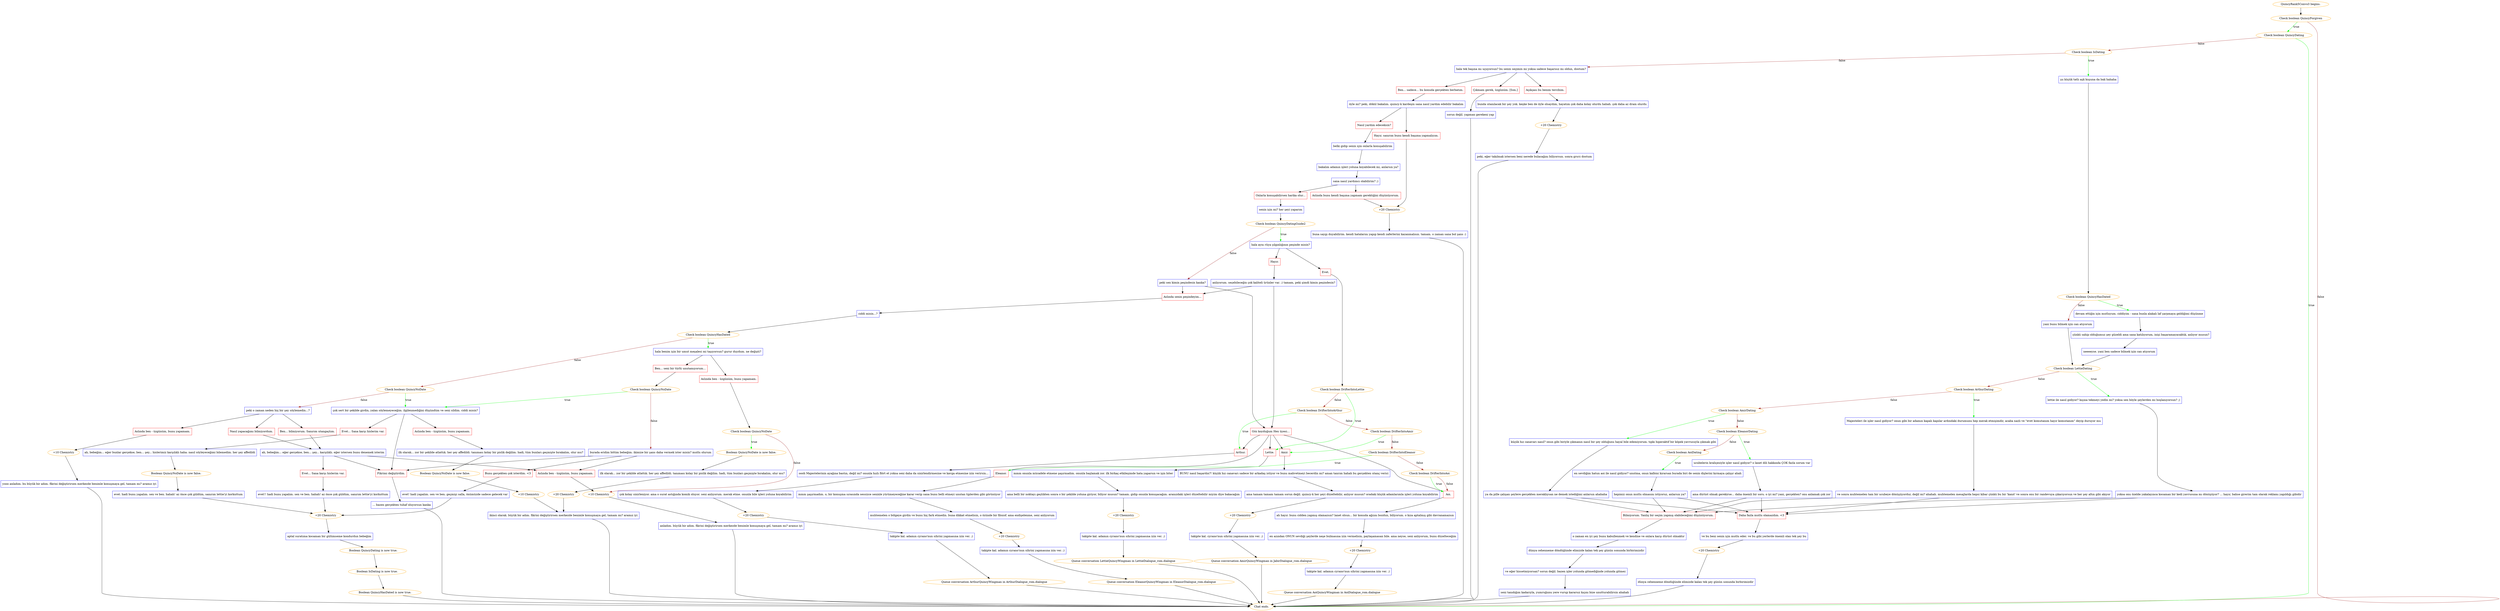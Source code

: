 digraph {
	"QuincyRank5Convo3 begins." [color=orange];
		"QuincyRank5Convo3 begins." -> j2951068974;
	j2951068974 [label="Check boolean QuincyForgiven",color=orange];
		j2951068974 -> j3209672370 [label=true,color=green];
		j2951068974 -> "Chat ends." [label=false,color=brown];
	j3209672370 [label="Check boolean QuincyDating",color=orange];
		j3209672370 -> "Chat ends." [label=true,color=green];
		j3209672370 -> j4264167688 [label=false,color=brown];
	"Chat ends." [color=orange];
	j4264167688 [label="Check boolean IsDating",color=orange];
		j4264167688 -> j114283294 [label=true,color=green];
		j4264167688 -> j3027451908 [label=false,color=brown];
	j114283294 [label="şu küçük tatlı aşk kuşuna da bak hahaha",shape=box,color=blue];
		j114283294 -> j112189153;
	j3027451908 [label="hala tek başına mı uçuyorsun? bu senin seçimin mi yoksa sadece başarısız mı oldun, dostum?",shape=box,color=blue];
		j3027451908 -> j476599094;
		j3027451908 -> j2932592311;
		j3027451908 -> j3984220929;
	j112189153 [label="Check boolean QuincyHasDated",color=orange];
		j112189153 -> j321821545 [label=true,color=green];
		j112189153 -> j3473670349 [label=false,color=brown];
	j476599094 [label="Açıkçası bu benim tercihim.",shape=box,color=red];
		j476599094 -> j2921263746;
	j2932592311 [label="Ben... sadece... bu konuda gerçekten berbatım.",shape=box,color=red];
		j2932592311 -> j941115876;
	j3984220929 [label="Çıkmam gerek, üzgünüm. [Son.]",shape=box,color=red];
		j3984220929 -> j3187400230;
	j321821545 [label="devam ettiğin için mutluyum. ciddiyim - sana bunla alakalı laf çarpmaya geldiğimi düşünme",shape=box,color=blue];
		j321821545 -> j3929834232;
	j3473670349 [label="yani bunu bilmek için can atıyorum",shape=box,color=blue];
		j3473670349 -> j1775695868;
	j2921263746 [label="bunda utanılacak bir şey yok. keşke ben de öyle olsaydım, hayatım çok daha kolay olurdu hahah. çok daha az dram olurdu",shape=box,color=blue];
		j2921263746 -> j1956397950;
	j941115876 [label="öyle mi? peki, dökül bakalım. quincy-k kardeşin sana nasıl yardım edebilir bakalım",shape=box,color=blue];
		j941115876 -> j3927353259;
		j941115876 -> j2896282396;
	j3187400230 [label="sorun değil. yapman gerekeni yap",shape=box,color=blue];
		j3187400230 -> "Chat ends.";
	j3929834232 [label="çünkü sahip olduğumuz şey güzeldi ama sana katılıyorum, inişi başaramayacaktık, anlıyor musun?",shape=box,color=blue];
		j3929834232 -> j3153220971;
	j1775695868 [label="Check boolean LettieDating",color=orange];
		j1775695868 -> j192461260 [label=true,color=green];
		j1775695868 -> j3168842779 [label=false,color=brown];
	j1956397950 [label="+20 Chemistry",color=orange];
		j1956397950 -> j3242964003;
	j3927353259 [label="Nasıl yardım edeceksin?",shape=box,color=red];
		j3927353259 -> j3882214563;
	j2896282396 [label="Hayır, sanırım bunu kendi başıma yapmalıyım.",shape=box,color=red];
		j2896282396 -> j1402850837;
	j3153220971 [label="neeeeyse. yani ben sadece bilmek için can atıyorum",shape=box,color=blue];
		j3153220971 -> j1775695868;
	j192461260 [label="lettie ile nasıl gidiyor? kıçına tekmeyi yedin mi? yoksa sen böyle şeylerden mi hoşlanıyorsun? ;)",shape=box,color=blue];
		j192461260 -> j3999259425;
	j3168842779 [label="Check boolean ArthurDating",color=orange];
		j3168842779 -> j3400352188 [label=true,color=green];
		j3168842779 -> j3271929692 [label=false,color=brown];
	j3242964003 [label="peki, eğer takılmak istersen beni nerede bulacağını biliyorsun. sonra grsrz dostum",shape=box,color=blue];
		j3242964003 -> "Chat ends.";
	j3882214563 [label="belki gidip senin için onlarla konuşabilirim",shape=box,color=blue];
		j3882214563 -> j1901733546;
	j1402850837 [label="+20 Chemistry",color=orange];
		j1402850837 -> j3718146555;
	j3999259425 [label="yoksa onu özelde yakalayınca kocaman bir kedi yavrusuna mı dönüşüyor? ... hayır, bahse girerim tam olarak reklamı yapıldığı gibidir",shape=box,color=blue];
		j3999259425 -> j2138032950;
		j3999259425 -> j3275964100;
	j3400352188 [label="Majesteleri ile işler nasıl gidiyor? onun gibi bir adamın kapalı kapılar ardındaki durumunu hep merak etmişimdir, acaba nazlı ve \"evet komutanım hayır komutanım\" deyip duruyor mu",shape=box,color=blue];
		j3400352188 -> j4136640793;
	j3271929692 [label="Check boolean AmirDating",color=orange];
		j3271929692 -> j1314920074 [label=true,color=green];
		j3271929692 -> j2641613073 [label=false,color=brown];
	j1901733546 [label="bakalım adamın işleri yoluna koyabilecek mi, anlarsın ya?",shape=box,color=blue];
		j1901733546 -> j3651433839;
	j3718146555 [label="buna saygı duyabilirim. kendi hatalarını yapıp kendi zaferlerini kazanmalısın. tamam. o zaman sana bol şans :)",shape=box,color=blue];
		j3718146555 -> "Chat ends.";
	j2138032950 [label="Daha fazla mutlu olamazdım. <3",shape=box,color=red];
		j2138032950 -> j207145279;
	j3275964100 [label="Bilmiyorum. Yanlış bir seçim yapmış olabileceğimi düşünüyorum.",shape=box,color=red];
		j3275964100 -> j1778263676;
	j4136640793 [label="ve sonra muhtemelen tam bir ucubeye dönüşüyordur, değil mi? ahahah. muhtemelen mesajlarda hepsi kibar çünkü bu bir 'kanıt' ve sonra onu bir randevuya çıkarıyorsun ve her şey altın gibi akıyor",shape=box,color=blue];
		j4136640793 -> j2138032950;
		j4136640793 -> j3275964100;
	j1314920074 [label="küçük hız canavarı nasıl? onun gibi biriyle çıkmanın nasıl bir şey olduğunu hayal bile edemiyorum. tıpkı hiperaktif bir köpek yavrusuyla çıkmak gibi",shape=box,color=blue];
		j1314920074 -> j3212530928;
	j2641613073 [label="Check boolean EleanorDating",color=orange];
		j2641613073 -> j1362686292 [label=true,color=green];
		j2641613073 -> j2260982675 [label=false,color=brown];
	j3651433839 [label="sana nasıl yardımcı olabilirim? ;)",shape=box,color=blue];
		j3651433839 -> j2259336551;
		j3651433839 -> j810673243;
	j207145279 [label="ve bu beni senin için mutlu eder. ve bu gibi yerlerde önemli olan tek şey bu",shape=box,color=blue];
		j207145279 -> j1062055564;
	j1778263676 [label="o zaman en iyi şey bunu kabullenmek ve kendine ve onlara karşı dürüst olmaktır",shape=box,color=blue];
		j1778263676 -> j4027235980;
	j3212530928 [label="ya da pille çalışan şeylere gerçekten meraklıysan ne demek istediğimi anlarsın ahahaha",shape=box,color=blue];
		j3212530928 -> j2138032950;
		j3212530928 -> j3275964100;
	j1362686292 [label="ucubelerin kraliçesiyle işler nasıl gidiyor? o lanet dili hakkında ÇOK fazla sorum var",shape=box,color=blue];
		j1362686292 -> j1287049089;
	j2260982675 [label="Check boolean AoiDating",color=orange];
		j2260982675 -> j1873947748 [label=true,color=green];
	j2259336551 [label="Onlarla konuşabilirsen harika olur...",shape=box,color=red];
		j2259336551 -> j3824396287;
	j810673243 [label="Aslında bunu kendi başıma yapmam gerektiğini düşünüyorum.",shape=box,color=red];
		j810673243 -> j1402850837;
	j1062055564 [label="+20 Chemistry",color=orange];
		j1062055564 -> j2357843309;
	j4027235980 [label="dünya cehenneme döndüğünde elimizde kalan tek şey günün sonunda birbirimizdir",shape=box,color=blue];
		j4027235980 -> j102781818;
	j1287049089 [label="ama dürüst olmak gerekirse... daha önemli bir soru. o iyi mi? yani, gerçekten? onu anlamak çok zor",shape=box,color=blue];
		j1287049089 -> j2138032950;
		j1287049089 -> j3275964100;
	j1873947748 [label="en sevdiğim hatun aoi ile nasıl gidiyor? unutma, onun kalbini kırarsan burada biri de senin dişlerini kırmaya çalışır ahah",shape=box,color=blue];
		j1873947748 -> j3027911148;
	j3824396287 [label="senin için mi? her şeyi yaparım",shape=box,color=blue];
		j3824396287 -> j2238688054;
	j2357843309 [label="dünya cehenneme döndüğünde elimizde kalan tek şey günün sonunda birbirimizdir",shape=box,color=blue];
		j2357843309 -> "Chat ends.";
	j102781818 [label="ve eğer hissetmiyorsan? sorun değil. bazen işler yolunda gitmediğinde yolunda gitmez",shape=box,color=blue];
		j102781818 -> j2080291014;
	j3027911148 [label="hepimiz onun mutlu olmasını istiyoruz, anlarsın ya?",shape=box,color=blue];
		j3027911148 -> j2138032950;
		j3027911148 -> j3275964100;
	j2238688054 [label="Check boolean QuincyDatingGuide2",color=orange];
		j2238688054 -> j2059353105 [label=true,color=green];
		j2238688054 -> j1841420759 [label=false,color=brown];
	j2080291014 [label="seni tanıdığım kadarıyla, yumruğunu yere vurup kararsız kıçını bize unutturabilirsin ahahah",shape=box,color=blue];
		j2080291014 -> "Chat ends.";
	j2059353105 [label="hala aynı rüya çılgınlığının peşinde misin?",shape=box,color=blue];
		j2059353105 -> j1270701003;
		j2059353105 -> j2014648474;
	j1841420759 [label="peki sen kimin peşindesin kanka?",shape=box,color=blue];
		j1841420759 -> j3935777560;
		j1841420759 -> j2487540113;
	j1270701003 [label="Hayır.",shape=box,color=red];
		j1270701003 -> j58464560;
	j2014648474 [label="Evet.",shape=box,color=red];
		j2014648474 -> j3198534615;
	j3935777560 [label="Göz koyduğum Hex üyesi...",shape=box,color=red];
		j3935777560 -> j2537490719;
		j3935777560 -> j3969670686;
		j3935777560 -> j2893527650;
		j3935777560 -> j303716683;
		j3935777560 -> j1908894853;
	j2487540113 [label="Aslında senin peşindeyim...",shape=box,color=red];
		j2487540113 -> j196897222;
	j58464560 [label="anlıyorum. seçebileceğin çok kaliteli ürünler var. ;) tamam, peki şimdi kimin peşindesin?",shape=box,color=blue];
		j58464560 -> j3935777560;
		j58464560 -> j2487540113;
	j3198534615 [label="Check boolean DrifterIntoLettie",color=orange];
		j3198534615 -> j2537490719 [label=true,color=green];
		j3198534615 -> j1481036599 [label=false,color=brown];
	j2537490719 [label="Lettie.",shape=box,color=red];
		j2537490719 -> j1853365183;
	j3969670686 [label="Arthur.",shape=box,color=red];
		j3969670686 -> j889400603;
	j2893527650 [label="Amir.",shape=box,color=red];
		j2893527650 -> j1807580056;
	j303716683 [label="Eleanor.",shape=box,color=red];
		j303716683 -> j1959451421;
	j1908894853 [label="Aoi.",shape=box,color=red];
		j1908894853 -> j2697754545;
	j196897222 [label="ciddi misin...?",shape=box,color=blue];
		j196897222 -> j2521049982;
	j1481036599 [label="Check boolean DrifterIntoArthur",color=orange];
		j1481036599 -> j3969670686 [label=true,color=green];
		j1481036599 -> j2762540437 [label=false,color=brown];
	j1853365183 [label="mmm onunla mücadele etmene şaşırmadım. onunla başlamak zor. ilk birkaç etkileşimde hata yaparsın ve işin biter",shape=box,color=blue];
		j1853365183 -> j3485653283;
	j889400603 [label="oooh Majestelerinin ayağına bastın, değil mi? onunla hızlı flört et yoksa seni daha da sinirlendirmesine ve kavga etmesine izin verirsin...",shape=box,color=blue];
		j889400603 -> j1242374111;
	j1807580056 [label="BUNU nasıl başardın?! küçük hız canavarı sadece bir arkadaş istiyor ve bunu mahvetmeyi becerdin mi? aman tanrım hahah bu gerçekten utanç verici",shape=box,color=blue];
		j1807580056 -> j500761854;
	j1959451421 [label="mmm şaşırmadım. o, bir konuşma sırasında sessizce seninle yürümeyeceğine karar verip sana bunu belli etmeyi unutan tiplerden gibi görünüyor",shape=box,color=blue];
		j1959451421 -> j4291185540;
	j2697754545 [label="ah hayır. bunu cidden yapmış olamazsın? lanet olsun... bir konuda ağzını bozdun, biliyorum. o kıza aptalmış gibi davranamazsın",shape=box,color=blue];
		j2697754545 -> j3182198235;
	j2521049982 [label="Check boolean QuincyHasDated",color=orange];
		j2521049982 -> j3421088936 [label=true,color=green];
		j2521049982 -> j931455432 [label=false,color=brown];
	j2762540437 [label="Check boolean DrifterIntoAmir",color=orange];
		j2762540437 -> j2893527650 [label=true,color=green];
		j2762540437 -> j18030657 [label=false,color=brown];
	j3485653283 [label="ama belli bir noktayı geçtikten sonra o bir şekilde yoluna giriyor, biliyor musun? tamam. gidip onunla konuşacağım. aranızdaki işleri düzeltebilir miyim diye bakacağım",shape=box,color=blue];
		j3485653283 -> j4246289222;
	j1242374111 [label="çok kolay sinirleniyor. ama o surat astığında komik oluyor. seni anlıyorum. merak etme. onunla bile işleri yoluna koyabilirim",shape=box,color=blue];
		j1242374111 -> j3345380283;
	j500761854 [label="ama tamam tamam tamam sorun değil. quincy-k her şeyi düzeltebilir, anlıyor musun? oradaki küçük adamlarımla işleri yoluna koyabilirim",shape=box,color=blue];
		j500761854 -> j956998058;
	j4291185540 [label="muhtemelen o bölgeye girdin ve bunu hiç fark etmedin. buna dikkat etmelisin, o özünde bir filozof. ama endişelenme, seni anlıyorum",shape=box,color=blue];
		j4291185540 -> j4019440969;
	j3182198235 [label="en azından ONUN sevdiği şeylerde neşe bulmasına izin vermelisin, paylaşamasan bile. ama neyse, seni anlıyorum, bunu düzelteceğim",shape=box,color=blue];
		j3182198235 -> j2200773152;
	j3421088936 [label="hala benim için bir umut meşalesi mi taşıyorsun? gurur duydum. ne değişti?",shape=box,color=blue];
		j3421088936 -> j3841061745;
		j3421088936 -> j317516250;
	j931455432 [label="Check boolean QuincyNoDate",color=orange];
		j931455432 -> j3972966676 [label=true,color=green];
		j931455432 -> j1227071870 [label=false,color=brown];
	j18030657 [label="Check boolean DrifterIntoEleanor",color=orange];
		j18030657 -> j303716683 [label=true,color=green];
		j18030657 -> j1008457125 [label=false,color=brown];
	j4246289222 [label="+20 Chemistry",color=orange];
		j4246289222 -> j449689023;
	j3345380283 [label="+20 Chemistry",color=orange];
		j3345380283 -> j2106767047;
	j956998058 [label="+20 Chemistry",color=orange];
		j956998058 -> j2584202661;
	j4019440969 [label="+20 Chemistry",color=orange];
		j4019440969 -> j2053664580;
	j2200773152 [label="+20 Chemistry",color=orange];
		j2200773152 -> j300037895;
	j3841061745 [label="Ben... seni bir türlü unutamıyorum...",shape=box,color=red];
		j3841061745 -> j459811191;
	j317516250 [label="Aslında ben - üzgünüm, bunu yapamam.",shape=box,color=red];
		j317516250 -> j1812051425;
	j3972966676 [label="çok sert bir şekilde girdin, yalan söylemeyeceğim. ilgilenmediğini düşündüm ve seni sildim. ciddi misin?",shape=box,color=blue];
		j3972966676 -> j2961344945;
		j3972966676 -> j3017689368;
		j3972966676 -> j835596451;
	j1227071870 [label="peki o zaman neden hiç bir şey söylemedin...?",shape=box,color=blue];
		j1227071870 -> j1689222568;
		j1227071870 -> j2999625103;
		j1227071870 -> j3048260077;
	j1008457125 [label="Check boolean DrifterIntoAoi",color=orange];
		j1008457125 -> j1908894853 [label=true,color=green];
		j1008457125 -> j1908894853 [label=false,color=brown];
	j449689023 [label="takipte kal. adamın cyrano'nun sihrini yapmasına izin ver. ;)",shape=box,color=blue];
		j449689023 -> "Initiate conversation LettieQuincyWingman in LettieDialogue_rom.dialogue";
	j2106767047 [label="takipte kal. adamın cyrano'nun sihrini yapmasına izin ver. ;)",shape=box,color=blue];
		j2106767047 -> "Initiate conversation ArthurQuincyWingman in ArthurDialogue_rom.dialogue";
	j2584202661 [label="takipte kal. cyrano'nun sihrini yapmasına izin ver. ;)",shape=box,color=blue];
		j2584202661 -> "Initiate conversation AmirQuincyWingman in JabirDialogue_rom.dialogue";
	j2053664580 [label="takipte kal. adamın cyrano'nun sihrini yapmasına izin ver. ;)",shape=box,color=blue];
		j2053664580 -> "Initiate conversation EleanorQuincyWingman in EleanorDialogue_rom.dialogue";
	j300037895 [label="takipte kal. adamın cyrano'nun sihrini yapmasına izin ver. ;)",shape=box,color=blue];
		j300037895 -> "Initiate conversation AoiQuincyWingman in AoiDialogue_rom.dialogue";
	j459811191 [label="Check boolean QuincyNoDate",color=orange];
		j459811191 -> j3972966676 [label=true,color=green];
		j459811191 -> j1177047386 [label=false,color=brown];
	j1812051425 [label="Check boolean QuincyNoDate",color=orange];
		j1812051425 -> j1684032494 [label=true,color=green];
		j1812051425 -> j2761277108 [label=false,color=brown];
	j2961344945 [label="Evet... Sana karşı hislerim var.",shape=box,color=red];
		j2961344945 -> j1687729379;
	j3017689368 [label="Aslında ben - üzgünüm, bunu yapamam.",shape=box,color=red];
		j3017689368 -> j351097311;
	j835596451 [label="Fikrimi değiştirdim.",shape=box,color=red];
		j835596451 -> j2434727735;
	j1689222568 [label="Ben... bilmiyorum. Sanırım utangaçtım.",shape=box,color=red];
		j1689222568 -> j770359911;
	j2999625103 [label="Nasıl yapacağımı bilmiyordum.",shape=box,color=red];
		j2999625103 -> j770359911;
	j3048260077 [label="Aslında ben - üzgünüm, bunu yapamam.",shape=box,color=red];
		j3048260077 -> j2570847958;
	"Initiate conversation LettieQuincyWingman in LettieDialogue_rom.dialogue" [label="Queue conversation LettieQuincyWingman in LettieDialogue_rom.dialogue",color=orange];
		"Initiate conversation LettieQuincyWingman in LettieDialogue_rom.dialogue" -> "Chat ends.";
	"Initiate conversation ArthurQuincyWingman in ArthurDialogue_rom.dialogue" [label="Queue conversation ArthurQuincyWingman in ArthurDialogue_rom.dialogue",color=orange];
		"Initiate conversation ArthurQuincyWingman in ArthurDialogue_rom.dialogue" -> "Chat ends.";
	"Initiate conversation AmirQuincyWingman in JabirDialogue_rom.dialogue" [label="Queue conversation AmirQuincyWingman in JabirDialogue_rom.dialogue",color=orange];
		"Initiate conversation AmirQuincyWingman in JabirDialogue_rom.dialogue" -> "Chat ends.";
	"Initiate conversation EleanorQuincyWingman in EleanorDialogue_rom.dialogue" [label="Queue conversation EleanorQuincyWingman in EleanorDialogue_rom.dialogue",color=orange];
		"Initiate conversation EleanorQuincyWingman in EleanorDialogue_rom.dialogue" -> "Chat ends.";
	"Initiate conversation AoiQuincyWingman in AoiDialogue_rom.dialogue" [label="Queue conversation AoiQuincyWingman in AoiDialogue_rom.dialogue",color=orange];
		"Initiate conversation AoiQuincyWingman in AoiDialogue_rom.dialogue" -> "Chat ends.";
	j1177047386 [label="burada eridim bittim bebeğim. ikimize bir şans daha vermek ister misin? mutlu olurum",shape=box,color=blue];
		j1177047386 -> j927983135;
		j1177047386 -> j3311653736;
		j1177047386 -> j835596451;
	j1684032494 [label="Boolean QuincyNoDate is now false.",color=orange];
		j1684032494 -> j3190218632;
	j2761277108 [label="+10 Chemistry",color=orange];
		j2761277108 -> j3135920907;
	j1687729379 [label="ah, bebeğim... eğer bunlar gerçekse, ben... şey... hislerimiz karşılıklı haha. nasıl söyleyeceğimi bilemedim. her şey affedildi",shape=box,color=blue];
		j1687729379 -> j1420490819;
	j351097311 [label="ilk olarak... zor bir şekilde atlattık. her şey affedildi. tanıması kolay bir pislik değilim. hadi, tüm bunları geçmişte bırakalım, olur mu?",shape=box,color=blue];
		j351097311 -> j2955405486;
	j2434727735 [label="... bazen gerçekten tuhaf oluyorsun kanka",shape=box,color=blue];
		j2434727735 -> "Chat ends.";
	j770359911 [label="ah, bebeğim... eğer gerçekse, ben... şey... karşılıklı. eğer istersen bunu denemek isterim",shape=box,color=blue];
		j770359911 -> j1984450707;
		j770359911 -> j3311653736;
		j770359911 -> j835596451;
	j2570847958 [label="+10 Chemistry",color=orange];
		j2570847958 -> j1412418345;
	j927983135 [label="Bunu gerçekten çok isterdim. <3",shape=box,color=red];
		j927983135 -> j3973877131;
	j3311653736 [label="Aslında ben - üzgünüm, bunu yapamam.",shape=box,color=red];
		j3311653736 -> j2761277108;
	j3190218632 [label="ilk olarak... zor bir şekilde atlattık. her şey affedildi. tanıması kolay bir pislik değilim. hadi, tüm bunları geçmişte bırakalım, olur mu?",shape=box,color=blue];
		j3190218632 -> j3301450244;
	j3135920907 [label="anladım. büyük bir adım. fikrini değiştirirsen merkezde benimle konuşmaya gel, tamam mı? aramız iyi",shape=box,color=blue];
		j3135920907 -> "Chat ends.";
	j1420490819 [label="Boolean QuincyNoDate is now false.",color=orange];
		j1420490819 -> j3487037877;
	j2955405486 [label="Boolean QuincyNoDate is now false.",color=orange];
		j2955405486 -> j1509906615;
	j1984450707 [label="Evet... Sana karşı hislerim var.",shape=box,color=red];
		j1984450707 -> j2682110007;
	j1412418345 [label="yooo anladım. bu büyük bir adım. fikrini değiştirirsen merkezde benimle konuşmaya gel, tamam mı? aramız iyi",shape=box,color=blue];
		j1412418345 -> "Chat ends.";
	j3973877131 [label="evet! hadi yapalım. sen ve ben. geçmişi salla, önümüzde sadece gelecek var",shape=box,color=blue];
		j3973877131 -> j3848802551;
	j3301450244 [label="+20 Chemistry",color=orange];
		j3301450244 -> j2576497809;
	j3487037877 [label="evet. hadi bunu yapalım. sen ve ben. hahah! az önce çok güldüm, sanırım lettie'yi korkuttum",shape=box,color=blue];
		j3487037877 -> j3848802551;
	j1509906615 [label="+10 Chemistry",color=orange];
		j1509906615 -> j2576497809;
	j2682110007 [label="evet!! hadi bunu yapalım. sen ve ben. hahah! az önce çok güldüm, sanırım lettie'yi korkuttum",shape=box,color=blue];
		j2682110007 -> j3848802551;
	j3848802551 [label="+20 Chemistry",color=orange];
		j3848802551 -> j3948015392;
	j2576497809 [label="ikinci olarak. büyük bir adım. fikrini değiştirirsen merkezde benimle konuşmaya gel, tamam mı? aramız iyi",shape=box,color=blue];
		j2576497809 -> "Chat ends.";
	j3948015392 [label="aptal suratıma kocaman bir gülümseme kondurdun bebeğim",shape=box,color=blue];
		j3948015392 -> j505928050;
	j505928050 [label="Boolean QuincyDating is now true.",color=orange];
		j505928050 -> j2476452017;
	j2476452017 [label="Boolean IsDating is now true.",color=orange];
		j2476452017 -> j2730872079;
	j2730872079 [label="Boolean QuincyHasDated is now true.",color=orange];
		j2730872079 -> "Chat ends.";
}